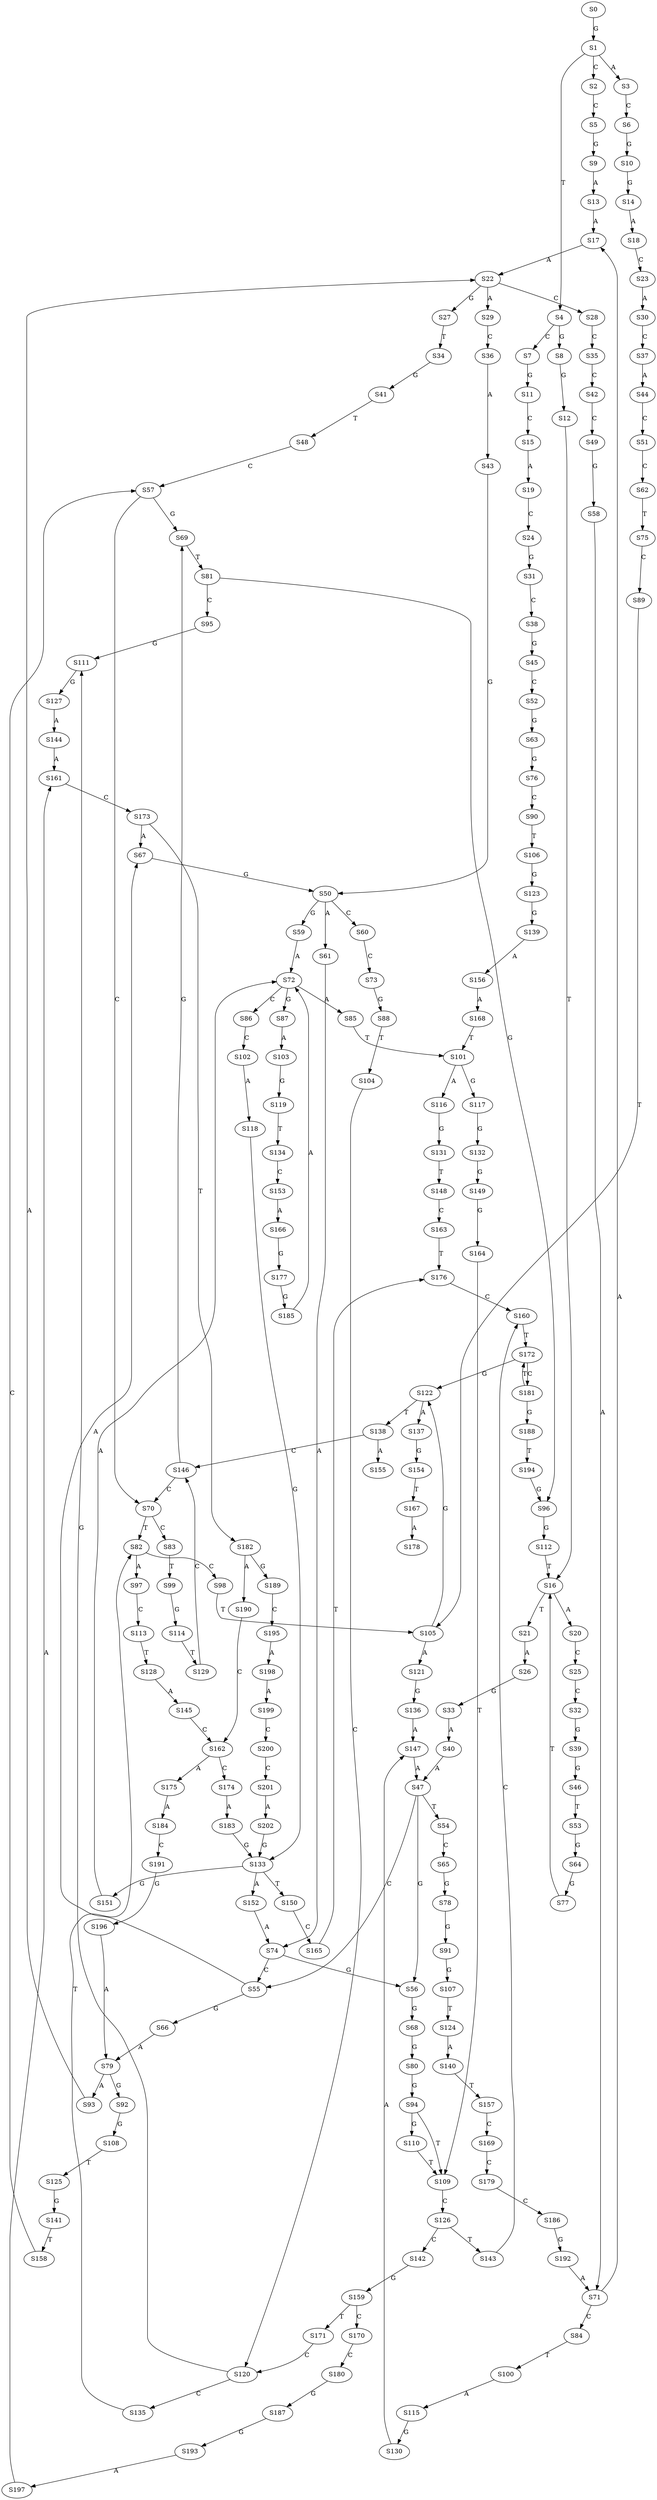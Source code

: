 strict digraph  {
	S0 -> S1 [ label = G ];
	S1 -> S2 [ label = C ];
	S1 -> S3 [ label = A ];
	S1 -> S4 [ label = T ];
	S2 -> S5 [ label = C ];
	S3 -> S6 [ label = C ];
	S4 -> S7 [ label = C ];
	S4 -> S8 [ label = G ];
	S5 -> S9 [ label = G ];
	S6 -> S10 [ label = G ];
	S7 -> S11 [ label = G ];
	S8 -> S12 [ label = G ];
	S9 -> S13 [ label = A ];
	S10 -> S14 [ label = G ];
	S11 -> S15 [ label = C ];
	S12 -> S16 [ label = T ];
	S13 -> S17 [ label = A ];
	S14 -> S18 [ label = A ];
	S15 -> S19 [ label = A ];
	S16 -> S20 [ label = A ];
	S16 -> S21 [ label = T ];
	S17 -> S22 [ label = A ];
	S18 -> S23 [ label = C ];
	S19 -> S24 [ label = C ];
	S20 -> S25 [ label = C ];
	S21 -> S26 [ label = A ];
	S22 -> S27 [ label = G ];
	S22 -> S28 [ label = C ];
	S22 -> S29 [ label = A ];
	S23 -> S30 [ label = A ];
	S24 -> S31 [ label = G ];
	S25 -> S32 [ label = C ];
	S26 -> S33 [ label = G ];
	S27 -> S34 [ label = T ];
	S28 -> S35 [ label = C ];
	S29 -> S36 [ label = C ];
	S30 -> S37 [ label = C ];
	S31 -> S38 [ label = C ];
	S32 -> S39 [ label = G ];
	S33 -> S40 [ label = A ];
	S34 -> S41 [ label = G ];
	S35 -> S42 [ label = C ];
	S36 -> S43 [ label = A ];
	S37 -> S44 [ label = A ];
	S38 -> S45 [ label = G ];
	S39 -> S46 [ label = G ];
	S40 -> S47 [ label = A ];
	S41 -> S48 [ label = T ];
	S42 -> S49 [ label = C ];
	S43 -> S50 [ label = G ];
	S44 -> S51 [ label = C ];
	S45 -> S52 [ label = C ];
	S46 -> S53 [ label = T ];
	S47 -> S54 [ label = T ];
	S47 -> S55 [ label = C ];
	S47 -> S56 [ label = G ];
	S48 -> S57 [ label = C ];
	S49 -> S58 [ label = G ];
	S50 -> S59 [ label = G ];
	S50 -> S60 [ label = C ];
	S50 -> S61 [ label = A ];
	S51 -> S62 [ label = C ];
	S52 -> S63 [ label = G ];
	S53 -> S64 [ label = G ];
	S54 -> S65 [ label = C ];
	S55 -> S66 [ label = G ];
	S55 -> S67 [ label = A ];
	S56 -> S68 [ label = G ];
	S57 -> S69 [ label = G ];
	S57 -> S70 [ label = C ];
	S58 -> S71 [ label = A ];
	S59 -> S72 [ label = A ];
	S60 -> S73 [ label = C ];
	S61 -> S74 [ label = A ];
	S62 -> S75 [ label = T ];
	S63 -> S76 [ label = G ];
	S64 -> S77 [ label = G ];
	S65 -> S78 [ label = G ];
	S66 -> S79 [ label = A ];
	S67 -> S50 [ label = G ];
	S68 -> S80 [ label = G ];
	S69 -> S81 [ label = T ];
	S70 -> S82 [ label = T ];
	S70 -> S83 [ label = C ];
	S71 -> S17 [ label = A ];
	S71 -> S84 [ label = C ];
	S72 -> S85 [ label = A ];
	S72 -> S86 [ label = C ];
	S72 -> S87 [ label = G ];
	S73 -> S88 [ label = G ];
	S74 -> S55 [ label = C ];
	S74 -> S56 [ label = G ];
	S75 -> S89 [ label = C ];
	S76 -> S90 [ label = C ];
	S77 -> S16 [ label = T ];
	S78 -> S91 [ label = G ];
	S79 -> S92 [ label = G ];
	S79 -> S93 [ label = A ];
	S80 -> S94 [ label = G ];
	S81 -> S95 [ label = C ];
	S81 -> S96 [ label = G ];
	S82 -> S97 [ label = A ];
	S82 -> S98 [ label = C ];
	S83 -> S99 [ label = T ];
	S84 -> S100 [ label = T ];
	S85 -> S101 [ label = T ];
	S86 -> S102 [ label = C ];
	S87 -> S103 [ label = A ];
	S88 -> S104 [ label = T ];
	S89 -> S105 [ label = T ];
	S90 -> S106 [ label = T ];
	S91 -> S107 [ label = G ];
	S92 -> S108 [ label = G ];
	S93 -> S22 [ label = A ];
	S94 -> S109 [ label = T ];
	S94 -> S110 [ label = G ];
	S95 -> S111 [ label = G ];
	S96 -> S112 [ label = G ];
	S97 -> S113 [ label = C ];
	S98 -> S105 [ label = T ];
	S99 -> S114 [ label = G ];
	S100 -> S115 [ label = A ];
	S101 -> S116 [ label = A ];
	S101 -> S117 [ label = G ];
	S102 -> S118 [ label = A ];
	S103 -> S119 [ label = G ];
	S104 -> S120 [ label = C ];
	S105 -> S121 [ label = A ];
	S105 -> S122 [ label = G ];
	S106 -> S123 [ label = G ];
	S107 -> S124 [ label = T ];
	S108 -> S125 [ label = T ];
	S109 -> S126 [ label = C ];
	S110 -> S109 [ label = T ];
	S111 -> S127 [ label = G ];
	S112 -> S16 [ label = T ];
	S113 -> S128 [ label = T ];
	S114 -> S129 [ label = T ];
	S115 -> S130 [ label = G ];
	S116 -> S131 [ label = G ];
	S117 -> S132 [ label = G ];
	S118 -> S133 [ label = G ];
	S119 -> S134 [ label = T ];
	S120 -> S135 [ label = C ];
	S120 -> S111 [ label = G ];
	S121 -> S136 [ label = G ];
	S122 -> S137 [ label = A ];
	S122 -> S138 [ label = T ];
	S123 -> S139 [ label = G ];
	S124 -> S140 [ label = A ];
	S125 -> S141 [ label = G ];
	S126 -> S142 [ label = C ];
	S126 -> S143 [ label = T ];
	S127 -> S144 [ label = A ];
	S128 -> S145 [ label = A ];
	S129 -> S146 [ label = C ];
	S130 -> S147 [ label = A ];
	S131 -> S148 [ label = T ];
	S132 -> S149 [ label = G ];
	S133 -> S150 [ label = T ];
	S133 -> S151 [ label = G ];
	S133 -> S152 [ label = A ];
	S134 -> S153 [ label = C ];
	S135 -> S82 [ label = T ];
	S136 -> S147 [ label = A ];
	S137 -> S154 [ label = G ];
	S138 -> S155 [ label = A ];
	S138 -> S146 [ label = C ];
	S139 -> S156 [ label = A ];
	S140 -> S157 [ label = T ];
	S141 -> S158 [ label = T ];
	S142 -> S159 [ label = G ];
	S143 -> S160 [ label = C ];
	S144 -> S161 [ label = A ];
	S145 -> S162 [ label = C ];
	S146 -> S70 [ label = C ];
	S146 -> S69 [ label = G ];
	S147 -> S47 [ label = A ];
	S148 -> S163 [ label = C ];
	S149 -> S164 [ label = G ];
	S150 -> S165 [ label = C ];
	S151 -> S72 [ label = A ];
	S152 -> S74 [ label = A ];
	S153 -> S166 [ label = A ];
	S154 -> S167 [ label = T ];
	S156 -> S168 [ label = A ];
	S157 -> S169 [ label = C ];
	S158 -> S57 [ label = C ];
	S159 -> S170 [ label = C ];
	S159 -> S171 [ label = T ];
	S160 -> S172 [ label = T ];
	S161 -> S173 [ label = C ];
	S162 -> S174 [ label = C ];
	S162 -> S175 [ label = A ];
	S163 -> S176 [ label = T ];
	S164 -> S109 [ label = T ];
	S165 -> S176 [ label = T ];
	S166 -> S177 [ label = G ];
	S167 -> S178 [ label = A ];
	S168 -> S101 [ label = T ];
	S169 -> S179 [ label = C ];
	S170 -> S180 [ label = C ];
	S171 -> S120 [ label = C ];
	S172 -> S122 [ label = G ];
	S172 -> S181 [ label = C ];
	S173 -> S67 [ label = A ];
	S173 -> S182 [ label = T ];
	S174 -> S183 [ label = A ];
	S175 -> S184 [ label = A ];
	S176 -> S160 [ label = C ];
	S177 -> S185 [ label = G ];
	S179 -> S186 [ label = C ];
	S180 -> S187 [ label = G ];
	S181 -> S172 [ label = T ];
	S181 -> S188 [ label = G ];
	S182 -> S189 [ label = G ];
	S182 -> S190 [ label = A ];
	S183 -> S133 [ label = G ];
	S184 -> S191 [ label = C ];
	S185 -> S72 [ label = A ];
	S186 -> S192 [ label = G ];
	S187 -> S193 [ label = G ];
	S188 -> S194 [ label = T ];
	S189 -> S195 [ label = C ];
	S190 -> S162 [ label = C ];
	S191 -> S196 [ label = G ];
	S192 -> S71 [ label = A ];
	S193 -> S197 [ label = A ];
	S194 -> S96 [ label = G ];
	S195 -> S198 [ label = A ];
	S196 -> S79 [ label = A ];
	S197 -> S161 [ label = A ];
	S198 -> S199 [ label = A ];
	S199 -> S200 [ label = C ];
	S200 -> S201 [ label = C ];
	S201 -> S202 [ label = A ];
	S202 -> S133 [ label = G ];
}
